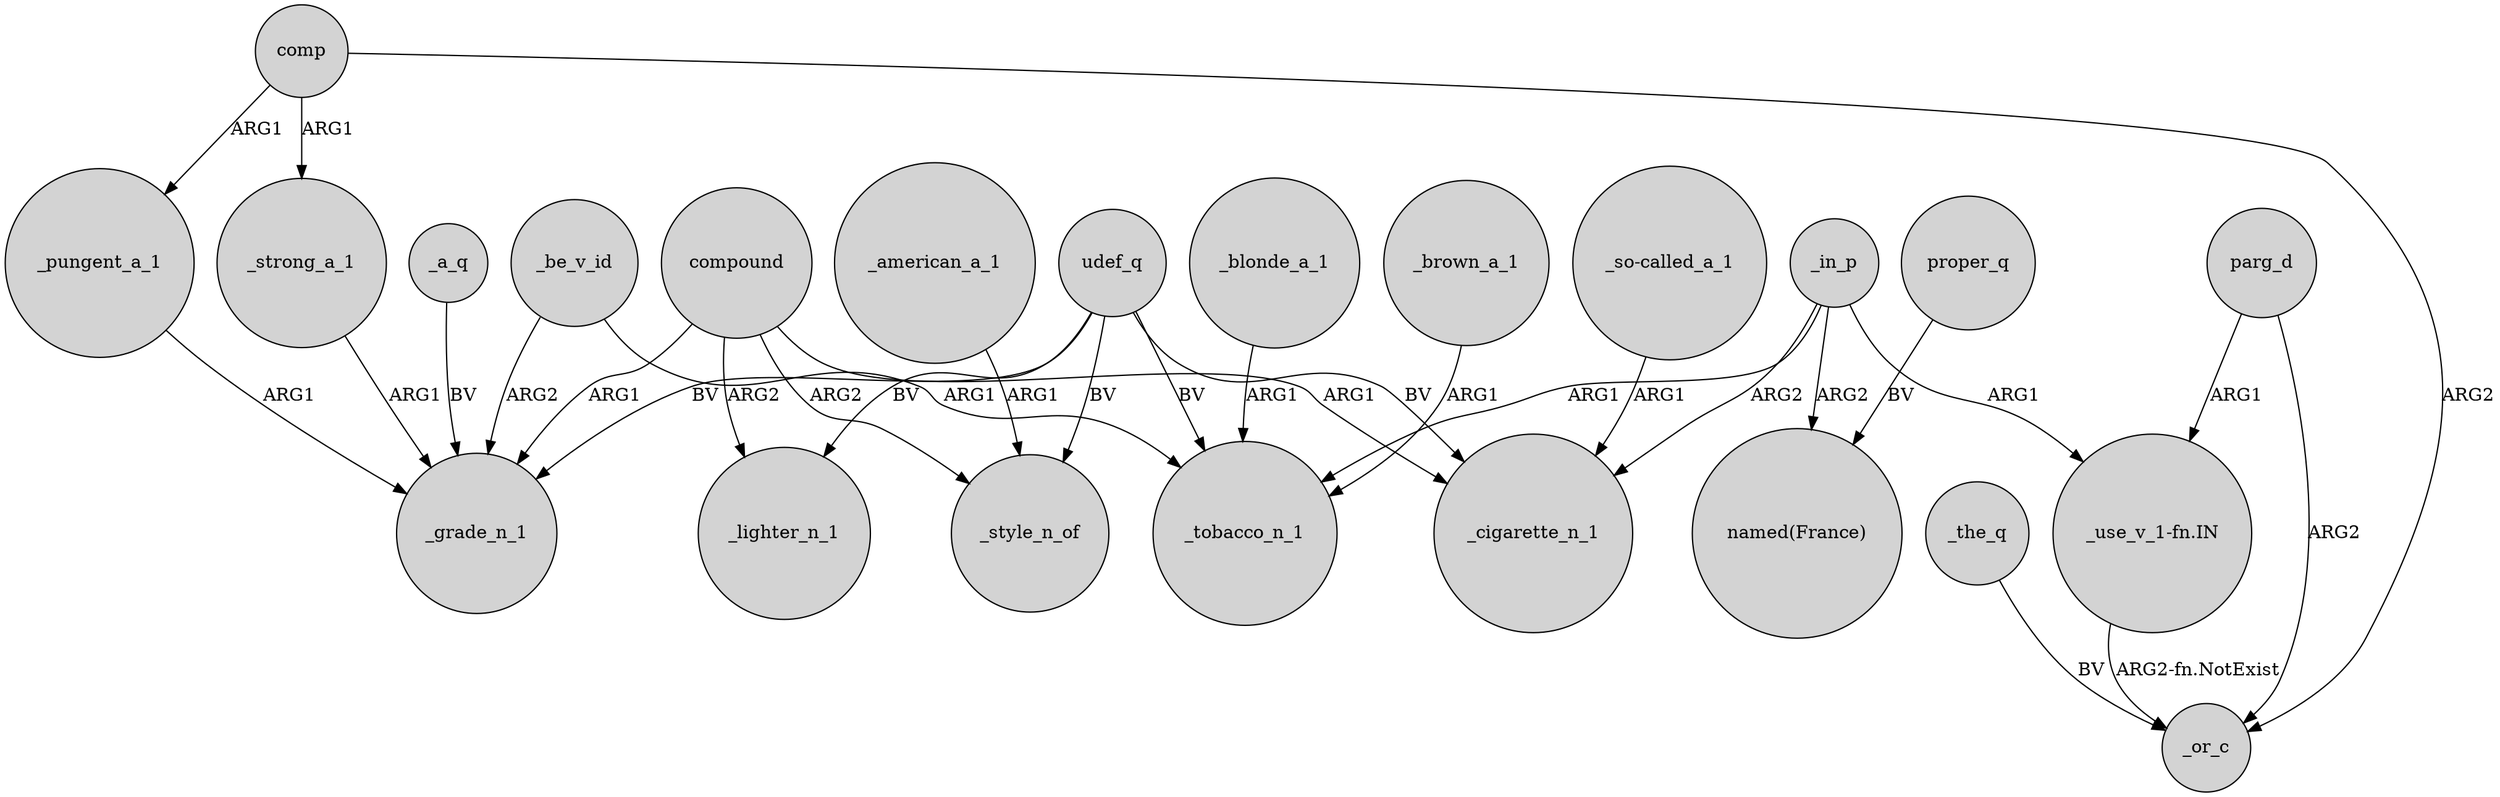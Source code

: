 digraph {
	node [shape=circle style=filled]
	comp -> _pungent_a_1 [label=ARG1]
	compound -> _style_n_of [label=ARG2]
	_the_q -> _or_c [label=BV]
	udef_q -> _grade_n_1 [label=BV]
	_in_p -> _tobacco_n_1 [label=ARG1]
	"_so-called_a_1" -> _cigarette_n_1 [label=ARG1]
	_blonde_a_1 -> _tobacco_n_1 [label=ARG1]
	proper_q -> "named(France)" [label=BV]
	compound -> _grade_n_1 [label=ARG1]
	_a_q -> _grade_n_1 [label=BV]
	udef_q -> _cigarette_n_1 [label=BV]
	_be_v_id -> _grade_n_1 [label=ARG2]
	_american_a_1 -> _style_n_of [label=ARG1]
	_in_p -> _cigarette_n_1 [label=ARG2]
	parg_d -> _or_c [label=ARG2]
	comp -> _strong_a_1 [label=ARG1]
	parg_d -> "_use_v_1-fn.IN" [label=ARG1]
	_pungent_a_1 -> _grade_n_1 [label=ARG1]
	_brown_a_1 -> _tobacco_n_1 [label=ARG1]
	comp -> _or_c [label=ARG2]
	compound -> _lighter_n_1 [label=ARG2]
	_in_p -> "_use_v_1-fn.IN" [label=ARG1]
	_strong_a_1 -> _grade_n_1 [label=ARG1]
	udef_q -> _tobacco_n_1 [label=BV]
	_in_p -> "named(France)" [label=ARG2]
	udef_q -> _lighter_n_1 [label=BV]
	_be_v_id -> _tobacco_n_1 [label=ARG1]
	compound -> _cigarette_n_1 [label=ARG1]
	udef_q -> _style_n_of [label=BV]
	"_use_v_1-fn.IN" -> _or_c [label="ARG2-fn.NotExist"]
}
